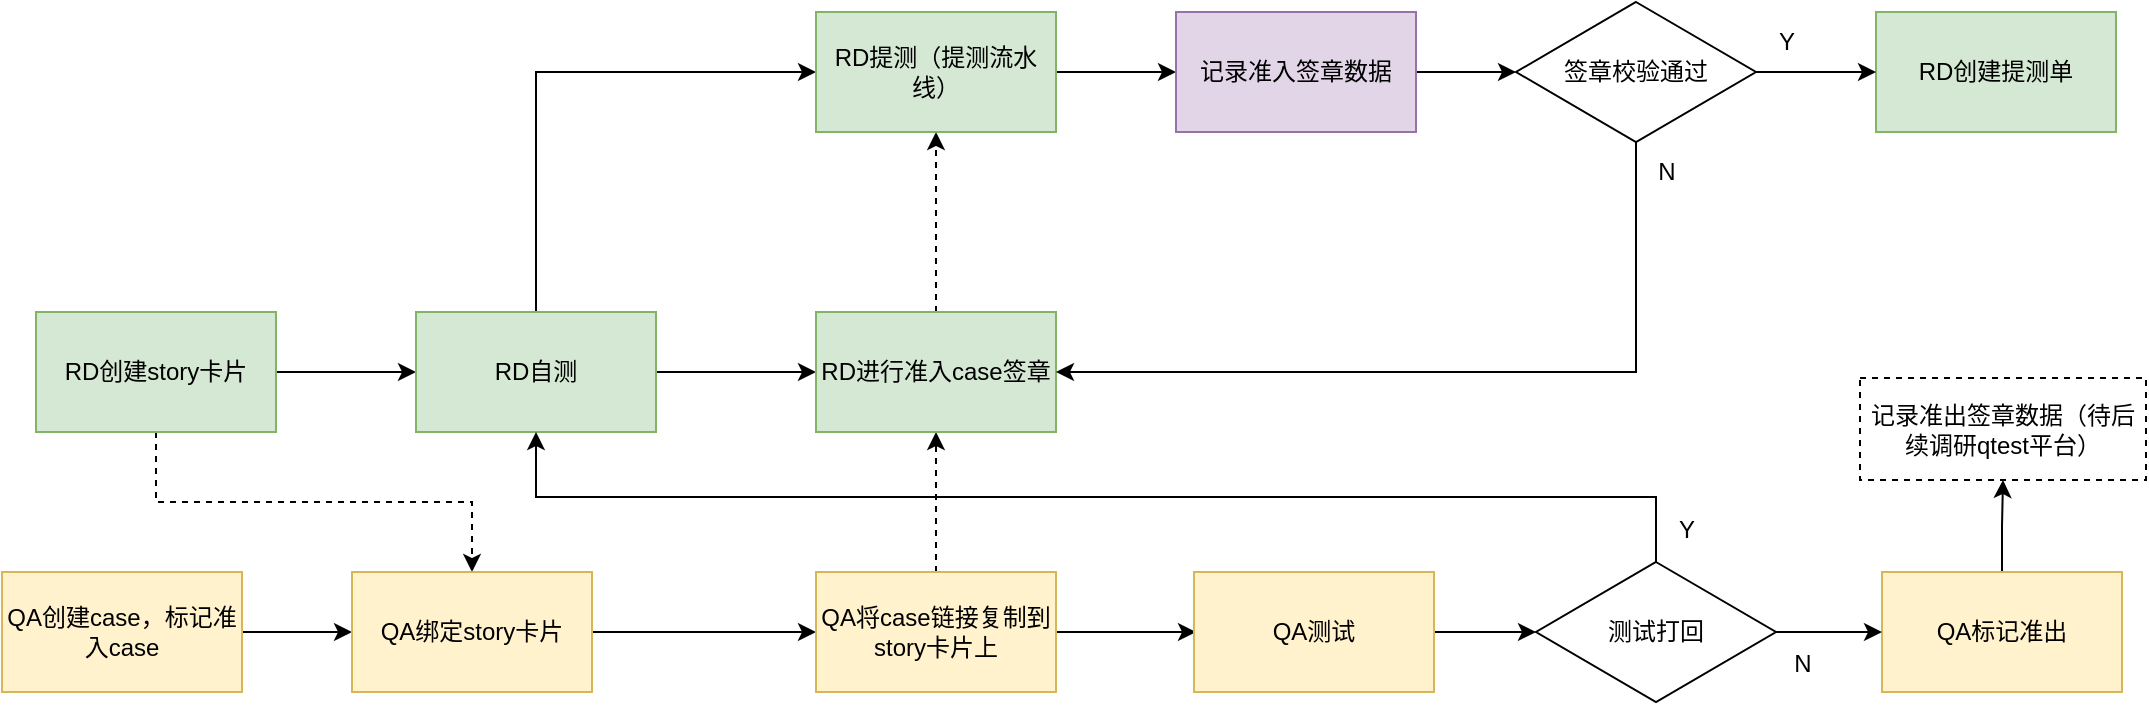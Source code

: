 <mxfile version="23.1.5" type="github">
  <diagram name="第 1 页" id="4GC9Re9vAwxGPbqN0lid">
    <mxGraphModel dx="1434" dy="661" grid="0" gridSize="10" guides="1" tooltips="1" connect="1" arrows="1" fold="1" page="1" pageScale="1" pageWidth="827" pageHeight="1169" math="0" shadow="0">
      <root>
        <mxCell id="0" />
        <mxCell id="1" parent="0" />
        <mxCell id="TbxEhllLpYrLfIHG-JdV-8" style="edgeStyle=orthogonalEdgeStyle;rounded=0;orthogonalLoop=1;jettySize=auto;html=1;exitX=0.5;exitY=1;exitDx=0;exitDy=0;entryX=0.5;entryY=0;entryDx=0;entryDy=0;dashed=1;" edge="1" parent="1" source="TbxEhllLpYrLfIHG-JdV-1" target="TbxEhllLpYrLfIHG-JdV-3">
          <mxGeometry relative="1" as="geometry" />
        </mxCell>
        <mxCell id="TbxEhllLpYrLfIHG-JdV-9" style="edgeStyle=orthogonalEdgeStyle;rounded=0;orthogonalLoop=1;jettySize=auto;html=1;exitX=1;exitY=0.5;exitDx=0;exitDy=0;entryX=0;entryY=0.5;entryDx=0;entryDy=0;" edge="1" parent="1" source="TbxEhllLpYrLfIHG-JdV-1" target="TbxEhllLpYrLfIHG-JdV-4">
          <mxGeometry relative="1" as="geometry" />
        </mxCell>
        <mxCell id="TbxEhllLpYrLfIHG-JdV-1" value="RD创建story卡片" style="rounded=0;whiteSpace=wrap;html=1;fillColor=#d5e8d4;strokeColor=#82b366;" vertex="1" parent="1">
          <mxGeometry x="30" y="340" width="120" height="60" as="geometry" />
        </mxCell>
        <mxCell id="TbxEhllLpYrLfIHG-JdV-19" style="edgeStyle=orthogonalEdgeStyle;rounded=0;orthogonalLoop=1;jettySize=auto;html=1;exitX=1;exitY=0.5;exitDx=0;exitDy=0;" edge="1" parent="1" source="TbxEhllLpYrLfIHG-JdV-2" target="TbxEhllLpYrLfIHG-JdV-3">
          <mxGeometry relative="1" as="geometry" />
        </mxCell>
        <mxCell id="TbxEhllLpYrLfIHG-JdV-2" value="QA创建case，标记准入case" style="rounded=0;whiteSpace=wrap;html=1;fillColor=#fff2cc;strokeColor=#d6b656;" vertex="1" parent="1">
          <mxGeometry x="13" y="470" width="120" height="60" as="geometry" />
        </mxCell>
        <mxCell id="TbxEhllLpYrLfIHG-JdV-20" style="edgeStyle=orthogonalEdgeStyle;rounded=0;orthogonalLoop=1;jettySize=auto;html=1;exitX=1;exitY=0.5;exitDx=0;exitDy=0;entryX=0;entryY=0.5;entryDx=0;entryDy=0;" edge="1" parent="1" source="TbxEhllLpYrLfIHG-JdV-3" target="TbxEhllLpYrLfIHG-JdV-5">
          <mxGeometry relative="1" as="geometry" />
        </mxCell>
        <mxCell id="TbxEhllLpYrLfIHG-JdV-3" value="QA绑定story卡片" style="rounded=0;whiteSpace=wrap;html=1;fillColor=#fff2cc;strokeColor=#d6b656;" vertex="1" parent="1">
          <mxGeometry x="188" y="470" width="120" height="60" as="geometry" />
        </mxCell>
        <mxCell id="TbxEhllLpYrLfIHG-JdV-10" style="edgeStyle=orthogonalEdgeStyle;rounded=0;orthogonalLoop=1;jettySize=auto;html=1;exitX=1;exitY=0.5;exitDx=0;exitDy=0;entryX=0;entryY=0.5;entryDx=0;entryDy=0;" edge="1" parent="1" source="TbxEhllLpYrLfIHG-JdV-4" target="TbxEhllLpYrLfIHG-JdV-6">
          <mxGeometry relative="1" as="geometry" />
        </mxCell>
        <mxCell id="TbxEhllLpYrLfIHG-JdV-13" style="edgeStyle=orthogonalEdgeStyle;rounded=0;orthogonalLoop=1;jettySize=auto;html=1;exitX=0.5;exitY=0;exitDx=0;exitDy=0;entryX=0;entryY=0.5;entryDx=0;entryDy=0;" edge="1" parent="1" source="TbxEhllLpYrLfIHG-JdV-4" target="TbxEhllLpYrLfIHG-JdV-7">
          <mxGeometry relative="1" as="geometry" />
        </mxCell>
        <mxCell id="TbxEhllLpYrLfIHG-JdV-4" value="RD自测" style="rounded=0;whiteSpace=wrap;html=1;fillColor=#d5e8d4;strokeColor=#82b366;" vertex="1" parent="1">
          <mxGeometry x="220" y="340" width="120" height="60" as="geometry" />
        </mxCell>
        <mxCell id="TbxEhllLpYrLfIHG-JdV-11" style="edgeStyle=orthogonalEdgeStyle;rounded=0;orthogonalLoop=1;jettySize=auto;html=1;exitX=0.5;exitY=0;exitDx=0;exitDy=0;entryX=0.5;entryY=1;entryDx=0;entryDy=0;dashed=1;" edge="1" parent="1" source="TbxEhllLpYrLfIHG-JdV-5" target="TbxEhllLpYrLfIHG-JdV-6">
          <mxGeometry relative="1" as="geometry" />
        </mxCell>
        <mxCell id="TbxEhllLpYrLfIHG-JdV-26" style="edgeStyle=orthogonalEdgeStyle;rounded=0;orthogonalLoop=1;jettySize=auto;html=1;exitX=1;exitY=0.5;exitDx=0;exitDy=0;entryX=0;entryY=0.5;entryDx=0;entryDy=0;" edge="1" parent="1" source="TbxEhllLpYrLfIHG-JdV-5">
          <mxGeometry relative="1" as="geometry">
            <mxPoint x="610" y="500" as="targetPoint" />
          </mxGeometry>
        </mxCell>
        <mxCell id="TbxEhllLpYrLfIHG-JdV-5" value="QA将case链接复制到story卡片上" style="rounded=0;whiteSpace=wrap;html=1;fillColor=#fff2cc;strokeColor=#d6b656;" vertex="1" parent="1">
          <mxGeometry x="420" y="470" width="120" height="60" as="geometry" />
        </mxCell>
        <mxCell id="TbxEhllLpYrLfIHG-JdV-12" style="edgeStyle=orthogonalEdgeStyle;rounded=0;orthogonalLoop=1;jettySize=auto;html=1;exitX=0.5;exitY=0;exitDx=0;exitDy=0;entryX=0.5;entryY=1;entryDx=0;entryDy=0;dashed=1;" edge="1" parent="1" source="TbxEhllLpYrLfIHG-JdV-6" target="TbxEhllLpYrLfIHG-JdV-7">
          <mxGeometry relative="1" as="geometry" />
        </mxCell>
        <mxCell id="TbxEhllLpYrLfIHG-JdV-6" value="RD进行准入case签章" style="rounded=0;whiteSpace=wrap;html=1;fillColor=#d5e8d4;strokeColor=#82b366;" vertex="1" parent="1">
          <mxGeometry x="420" y="340" width="120" height="60" as="geometry" />
        </mxCell>
        <mxCell id="TbxEhllLpYrLfIHG-JdV-17" style="edgeStyle=orthogonalEdgeStyle;rounded=0;orthogonalLoop=1;jettySize=auto;html=1;exitX=1;exitY=0.5;exitDx=0;exitDy=0;entryX=0;entryY=0.5;entryDx=0;entryDy=0;" edge="1" parent="1" source="TbxEhllLpYrLfIHG-JdV-7" target="TbxEhllLpYrLfIHG-JdV-22">
          <mxGeometry relative="1" as="geometry" />
        </mxCell>
        <mxCell id="TbxEhllLpYrLfIHG-JdV-7" value="RD提测（提测流水线）" style="rounded=0;whiteSpace=wrap;html=1;fillColor=#d5e8d4;strokeColor=#82b366;" vertex="1" parent="1">
          <mxGeometry x="420" y="190" width="120" height="60" as="geometry" />
        </mxCell>
        <mxCell id="TbxEhllLpYrLfIHG-JdV-14" value="N" style="text;html=1;align=center;verticalAlign=middle;resizable=0;points=[];autosize=1;strokeColor=none;fillColor=none;" vertex="1" parent="1">
          <mxGeometry x="830" y="255" width="30" height="30" as="geometry" />
        </mxCell>
        <mxCell id="TbxEhllLpYrLfIHG-JdV-15" value="RD创建提测单" style="rounded=0;whiteSpace=wrap;html=1;fillColor=#d5e8d4;strokeColor=#82b366;" vertex="1" parent="1">
          <mxGeometry x="950" y="190" width="120" height="60" as="geometry" />
        </mxCell>
        <mxCell id="TbxEhllLpYrLfIHG-JdV-18" style="edgeStyle=orthogonalEdgeStyle;rounded=0;orthogonalLoop=1;jettySize=auto;html=1;exitX=0.5;exitY=1;exitDx=0;exitDy=0;entryX=1;entryY=0.5;entryDx=0;entryDy=0;" edge="1" parent="1" source="TbxEhllLpYrLfIHG-JdV-16" target="TbxEhllLpYrLfIHG-JdV-6">
          <mxGeometry relative="1" as="geometry">
            <mxPoint x="820" y="320" as="targetPoint" />
          </mxGeometry>
        </mxCell>
        <mxCell id="TbxEhllLpYrLfIHG-JdV-21" style="edgeStyle=orthogonalEdgeStyle;rounded=0;orthogonalLoop=1;jettySize=auto;html=1;exitX=1;exitY=0.5;exitDx=0;exitDy=0;entryX=0;entryY=0.5;entryDx=0;entryDy=0;" edge="1" parent="1" source="TbxEhllLpYrLfIHG-JdV-16" target="TbxEhllLpYrLfIHG-JdV-15">
          <mxGeometry relative="1" as="geometry" />
        </mxCell>
        <mxCell id="TbxEhllLpYrLfIHG-JdV-16" value="签章校验通过" style="rhombus;whiteSpace=wrap;html=1;" vertex="1" parent="1">
          <mxGeometry x="770" y="185" width="120" height="70" as="geometry" />
        </mxCell>
        <mxCell id="TbxEhllLpYrLfIHG-JdV-23" style="edgeStyle=orthogonalEdgeStyle;rounded=0;orthogonalLoop=1;jettySize=auto;html=1;exitX=1;exitY=0.5;exitDx=0;exitDy=0;entryX=0;entryY=0.5;entryDx=0;entryDy=0;" edge="1" parent="1" source="TbxEhllLpYrLfIHG-JdV-22" target="TbxEhllLpYrLfIHG-JdV-16">
          <mxGeometry relative="1" as="geometry" />
        </mxCell>
        <mxCell id="TbxEhllLpYrLfIHG-JdV-22" value="记录准入签章数据" style="rounded=0;whiteSpace=wrap;html=1;fillColor=#e1d5e7;strokeColor=#9673a6;" vertex="1" parent="1">
          <mxGeometry x="600" y="190" width="120" height="60" as="geometry" />
        </mxCell>
        <mxCell id="TbxEhllLpYrLfIHG-JdV-24" value="Y" style="text;html=1;align=center;verticalAlign=middle;resizable=0;points=[];autosize=1;strokeColor=none;fillColor=none;" vertex="1" parent="1">
          <mxGeometry x="890" y="190" width="30" height="30" as="geometry" />
        </mxCell>
        <mxCell id="TbxEhllLpYrLfIHG-JdV-29" style="edgeStyle=orthogonalEdgeStyle;rounded=0;orthogonalLoop=1;jettySize=auto;html=1;exitX=0.5;exitY=0;exitDx=0;exitDy=0;entryX=0.5;entryY=1;entryDx=0;entryDy=0;" edge="1" parent="1" source="TbxEhllLpYrLfIHG-JdV-25" target="TbxEhllLpYrLfIHG-JdV-28">
          <mxGeometry relative="1" as="geometry" />
        </mxCell>
        <mxCell id="TbxEhllLpYrLfIHG-JdV-25" value="QA标记准出" style="rounded=0;whiteSpace=wrap;html=1;fillColor=#fff2cc;strokeColor=#d6b656;" vertex="1" parent="1">
          <mxGeometry x="953" y="470" width="120" height="60" as="geometry" />
        </mxCell>
        <mxCell id="TbxEhllLpYrLfIHG-JdV-28" value="记录准出签章数据（待后续调研qtest平台）" style="rounded=0;whiteSpace=wrap;html=1;dashed=1;" vertex="1" parent="1">
          <mxGeometry x="942" y="373" width="143" height="51" as="geometry" />
        </mxCell>
        <mxCell id="TbxEhllLpYrLfIHG-JdV-34" style="edgeStyle=orthogonalEdgeStyle;rounded=0;orthogonalLoop=1;jettySize=auto;html=1;exitX=0.5;exitY=0;exitDx=0;exitDy=0;entryX=0.5;entryY=1;entryDx=0;entryDy=0;" edge="1" parent="1" source="TbxEhllLpYrLfIHG-JdV-31" target="TbxEhllLpYrLfIHG-JdV-4">
          <mxGeometry relative="1" as="geometry" />
        </mxCell>
        <mxCell id="TbxEhllLpYrLfIHG-JdV-35" style="edgeStyle=orthogonalEdgeStyle;rounded=0;orthogonalLoop=1;jettySize=auto;html=1;exitX=1;exitY=0.5;exitDx=0;exitDy=0;entryX=0;entryY=0.5;entryDx=0;entryDy=0;" edge="1" parent="1" source="TbxEhllLpYrLfIHG-JdV-31" target="TbxEhllLpYrLfIHG-JdV-25">
          <mxGeometry relative="1" as="geometry" />
        </mxCell>
        <mxCell id="TbxEhllLpYrLfIHG-JdV-31" value="测试打回" style="rhombus;whiteSpace=wrap;html=1;" vertex="1" parent="1">
          <mxGeometry x="780" y="465" width="120" height="70" as="geometry" />
        </mxCell>
        <mxCell id="TbxEhllLpYrLfIHG-JdV-33" style="edgeStyle=orthogonalEdgeStyle;rounded=0;orthogonalLoop=1;jettySize=auto;html=1;exitX=1;exitY=0.5;exitDx=0;exitDy=0;entryX=0;entryY=0.5;entryDx=0;entryDy=0;" edge="1" parent="1" source="TbxEhllLpYrLfIHG-JdV-32" target="TbxEhllLpYrLfIHG-JdV-31">
          <mxGeometry relative="1" as="geometry" />
        </mxCell>
        <mxCell id="TbxEhllLpYrLfIHG-JdV-32" value="QA测试" style="rounded=0;whiteSpace=wrap;html=1;fillColor=#fff2cc;strokeColor=#d6b656;" vertex="1" parent="1">
          <mxGeometry x="609" y="470" width="120" height="60" as="geometry" />
        </mxCell>
        <mxCell id="TbxEhllLpYrLfIHG-JdV-36" value="Y" style="text;html=1;align=center;verticalAlign=middle;resizable=0;points=[];autosize=1;strokeColor=none;fillColor=none;" vertex="1" parent="1">
          <mxGeometry x="842" y="436" width="26" height="26" as="geometry" />
        </mxCell>
        <mxCell id="TbxEhllLpYrLfIHG-JdV-37" value="N" style="text;html=1;align=center;verticalAlign=middle;resizable=0;points=[];autosize=1;strokeColor=none;fillColor=none;" vertex="1" parent="1">
          <mxGeometry x="899" y="503" width="27" height="26" as="geometry" />
        </mxCell>
      </root>
    </mxGraphModel>
  </diagram>
</mxfile>
